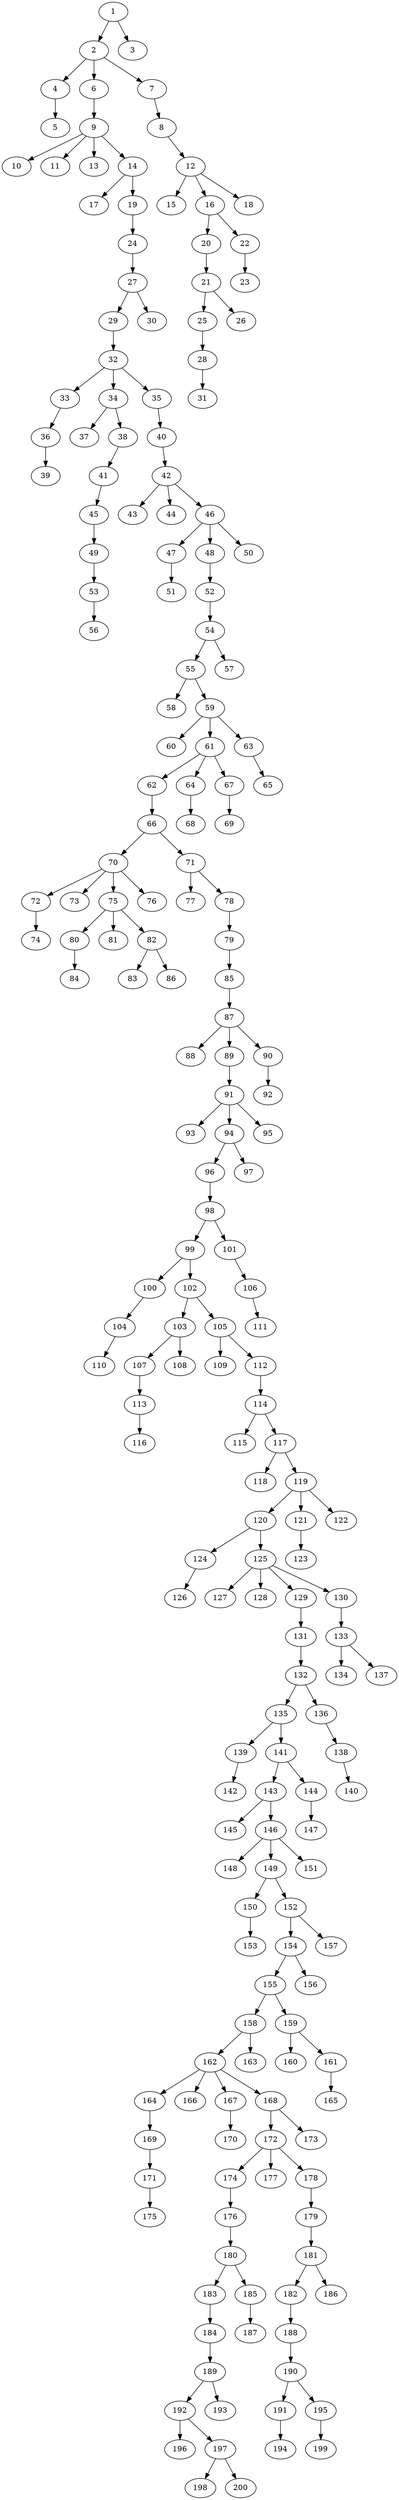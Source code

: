 // DAG automatically generated by daggen at Wed Apr 12 12:23:20 2017
// ./daggen --dot -n 200 --jump=3 --fat=0.2 --regularity=0.4 --density=0.4 
digraph G {
  1 [size="586036068135", alpha="0.11"]
  1 -> 2 [size ="411041792"]
  1 -> 3 [size ="411041792"]
  2 [size="231928233984", alpha="0.04"]
  2 -> 4 [size ="301989888"]
  2 -> 6 [size ="301989888"]
  2 -> 7 [size ="301989888"]
  3 [size="231928233984", alpha="0.03"]
  4 [size="9137786109", alpha="0.18"]
  4 -> 5 [size ="679477248"]
  5 [size="2523547506", alpha="0.03"]
  6 [size="8589934592", alpha="0.04"]
  6 -> 9 [size ="33554432"]
  7 [size="1975491932", alpha="0.05"]
  7 -> 8 [size ="33554432"]
  8 [size="8589934592", alpha="0.12"]
  8 -> 12 [size ="33554432"]
  9 [size="22372273158", alpha="0.03"]
  9 -> 10 [size ="536870912"]
  9 -> 11 [size ="536870912"]
  9 -> 13 [size ="536870912"]
  9 -> 14 [size ="536870912"]
  10 [size="231928233984", alpha="0.00"]
  11 [size="8589934592", alpha="0.17"]
  12 [size="68719476736", alpha="0.11"]
  12 -> 15 [size ="134217728"]
  12 -> 16 [size ="134217728"]
  12 -> 18 [size ="134217728"]
  13 [size="6726779414", alpha="0.10"]
  14 [size="2180422455", alpha="0.09"]
  14 -> 17 [size ="209715200"]
  14 -> 19 [size ="209715200"]
  15 [size="943995791241", alpha="0.20"]
  16 [size="18298162184", alpha="0.03"]
  16 -> 20 [size ="301989888"]
  16 -> 22 [size ="301989888"]
  17 [size="15600145312", alpha="0.01"]
  18 [size="24571190844", alpha="0.16"]
  19 [size="388074443590", alpha="0.03"]
  19 -> 24 [size ="679477248"]
  20 [size="231928233984", alpha="0.18"]
  20 -> 21 [size ="301989888"]
  21 [size="503848836846", alpha="0.05"]
  21 -> 25 [size ="679477248"]
  21 -> 26 [size ="679477248"]
  22 [size="134217728000", alpha="0.07"]
  22 -> 23 [size ="209715200"]
  23 [size="17166806570", alpha="0.03"]
  24 [size="12840660554", alpha="0.18"]
  24 -> 27 [size ="209715200"]
  25 [size="549755813888", alpha="0.10"]
  25 -> 28 [size ="536870912"]
  26 [size="68719476736", alpha="0.03"]
  27 [size="204928571256", alpha="0.15"]
  27 -> 29 [size ="134217728"]
  27 -> 30 [size ="134217728"]
  28 [size="134217728000", alpha="0.05"]
  28 -> 31 [size ="209715200"]
  29 [size="1125448224", alpha="0.14"]
  29 -> 32 [size ="134217728"]
  30 [size="15617694848", alpha="0.15"]
  31 [size="12619592205", alpha="0.01"]
  32 [size="101348044603", alpha="0.02"]
  32 -> 33 [size ="209715200"]
  32 -> 34 [size ="209715200"]
  32 -> 35 [size ="209715200"]
  33 [size="1037411956854", alpha="0.03"]
  33 -> 36 [size ="679477248"]
  34 [size="1325707620123", alpha="0.04"]
  34 -> 37 [size ="838860800"]
  34 -> 38 [size ="838860800"]
  35 [size="1073741824000", alpha="0.06"]
  35 -> 40 [size ="838860800"]
  36 [size="293386533968", alpha="0.17"]
  36 -> 39 [size ="301989888"]
  37 [size="81768078872", alpha="0.13"]
  38 [size="68719476736", alpha="0.19"]
  38 -> 41 [size ="134217728"]
  39 [size="1073741824000", alpha="0.07"]
  40 [size="450568639940", alpha="0.06"]
  40 -> 42 [size ="301989888"]
  41 [size="782757789696", alpha="0.14"]
  41 -> 45 [size ="679477248"]
  42 [size="1148016244106", alpha="0.17"]
  42 -> 43 [size ="838860800"]
  42 -> 44 [size ="838860800"]
  42 -> 46 [size ="838860800"]
  43 [size="11182276915", alpha="0.18"]
  44 [size="247342151873", alpha="0.18"]
  45 [size="12063216526", alpha="0.01"]
  45 -> 49 [size ="536870912"]
  46 [size="1061536617402", alpha="0.17"]
  46 -> 47 [size ="679477248"]
  46 -> 48 [size ="679477248"]
  46 -> 50 [size ="679477248"]
  47 [size="28991029248", alpha="0.13"]
  47 -> 51 [size ="75497472"]
  48 [size="29813354801", alpha="0.14"]
  48 -> 52 [size ="679477248"]
  49 [size="549755813888", alpha="0.12"]
  49 -> 53 [size ="536870912"]
  50 [size="81551825316", alpha="0.12"]
  51 [size="3340656393", alpha="0.09"]
  52 [size="134217728000", alpha="0.02"]
  52 -> 54 [size ="209715200"]
  53 [size="17966713852", alpha="0.07"]
  53 -> 56 [size ="301989888"]
  54 [size="11435120138", alpha="0.01"]
  54 -> 55 [size ="679477248"]
  54 -> 57 [size ="679477248"]
  55 [size="2208213703", alpha="0.00"]
  55 -> 58 [size ="75497472"]
  55 -> 59 [size ="75497472"]
  56 [size="34850274041", alpha="0.14"]
  57 [size="25788954223", alpha="0.08"]
  58 [size="134217728000", alpha="0.11"]
  59 [size="189114589459", alpha="0.16"]
  59 -> 60 [size ="209715200"]
  59 -> 61 [size ="209715200"]
  59 -> 63 [size ="209715200"]
  60 [size="428752149384", alpha="0.04"]
  61 [size="68719476736", alpha="0.03"]
  61 -> 62 [size ="134217728"]
  61 -> 64 [size ="134217728"]
  61 -> 67 [size ="134217728"]
  62 [size="155686749396", alpha="0.07"]
  62 -> 66 [size ="134217728"]
  63 [size="8589934592", alpha="0.02"]
  63 -> 65 [size ="33554432"]
  64 [size="368293445632", alpha="0.15"]
  64 -> 68 [size ="411041792"]
  65 [size="26527189720", alpha="0.13"]
  66 [size="404494028383", alpha="0.07"]
  66 -> 70 [size ="838860800"]
  66 -> 71 [size ="838860800"]
  67 [size="10703318014", alpha="0.08"]
  67 -> 69 [size ="536870912"]
  68 [size="5322919634", alpha="0.19"]
  69 [size="1351012876", alpha="0.08"]
  70 [size="546498984361", alpha="0.20"]
  70 -> 72 [size ="838860800"]
  70 -> 73 [size ="838860800"]
  70 -> 75 [size ="838860800"]
  70 -> 76 [size ="838860800"]
  71 [size="28991029248", alpha="0.16"]
  71 -> 77 [size ="75497472"]
  71 -> 78 [size ="75497472"]
  72 [size="193392906696", alpha="0.10"]
  72 -> 74 [size ="134217728"]
  73 [size="1588837236", alpha="0.20"]
  74 [size="459760261559", alpha="0.11"]
  75 [size="231928233984", alpha="0.03"]
  75 -> 80 [size ="301989888"]
  75 -> 81 [size ="301989888"]
  75 -> 82 [size ="301989888"]
  76 [size="456528697818", alpha="0.16"]
  77 [size="340412427039", alpha="0.14"]
  78 [size="231928233984", alpha="0.14"]
  78 -> 79 [size ="301989888"]
  79 [size="94112544493", alpha="0.09"]
  79 -> 85 [size ="75497472"]
  80 [size="883839866468", alpha="0.16"]
  80 -> 84 [size ="536870912"]
  81 [size="144347254428", alpha="0.11"]
  82 [size="79011586546", alpha="0.18"]
  82 -> 83 [size ="209715200"]
  82 -> 86 [size ="209715200"]
  83 [size="368293445632", alpha="0.05"]
  84 [size="8092255938", alpha="0.12"]
  85 [size="68719476736", alpha="0.16"]
  85 -> 87 [size ="134217728"]
  86 [size="4791195544", alpha="0.07"]
  87 [size="41271016125", alpha="0.11"]
  87 -> 88 [size ="679477248"]
  87 -> 89 [size ="679477248"]
  87 -> 90 [size ="679477248"]
  88 [size="1076985220056", alpha="0.12"]
  89 [size="224349308560", alpha="0.02"]
  89 -> 91 [size ="536870912"]
  90 [size="3637645600", alpha="0.18"]
  90 -> 92 [size ="134217728"]
  91 [size="231928233984", alpha="0.05"]
  91 -> 93 [size ="301989888"]
  91 -> 94 [size ="301989888"]
  91 -> 95 [size ="301989888"]
  92 [size="28991029248", alpha="0.10"]
  93 [size="80010732631", alpha="0.12"]
  94 [size="91453203519", alpha="0.19"]
  94 -> 96 [size ="75497472"]
  94 -> 97 [size ="75497472"]
  95 [size="710227716848", alpha="0.13"]
  96 [size="231928233984", alpha="0.05"]
  96 -> 98 [size ="301989888"]
  97 [size="29067303547", alpha="0.05"]
  98 [size="782757789696", alpha="0.06"]
  98 -> 99 [size ="679477248"]
  98 -> 101 [size ="679477248"]
  99 [size="5708825797", alpha="0.11"]
  99 -> 100 [size ="209715200"]
  99 -> 102 [size ="209715200"]
  100 [size="9318319119", alpha="0.18"]
  100 -> 104 [size ="301989888"]
  101 [size="8429641316", alpha="0.13"]
  101 -> 106 [size ="301989888"]
  102 [size="61170460178", alpha="0.18"]
  102 -> 103 [size ="75497472"]
  102 -> 105 [size ="75497472"]
  103 [size="41209299540", alpha="0.15"]
  103 -> 107 [size ="134217728"]
  103 -> 108 [size ="134217728"]
  104 [size="45380497603", alpha="0.18"]
  104 -> 110 [size ="838860800"]
  105 [size="3578623290", alpha="0.02"]
  105 -> 109 [size ="134217728"]
  105 -> 112 [size ="134217728"]
  106 [size="15499443642", alpha="0.02"]
  106 -> 111 [size ="536870912"]
  107 [size="549755813888", alpha="0.05"]
  107 -> 113 [size ="536870912"]
  108 [size="134217728000", alpha="0.19"]
  109 [size="1536952827", alpha="0.04"]
  110 [size="1430284732", alpha="0.08"]
  111 [size="141456926544", alpha="0.04"]
  112 [size="4243644801", alpha="0.15"]
  112 -> 114 [size ="301989888"]
  113 [size="5531741093", alpha="0.03"]
  113 -> 116 [size ="209715200"]
  114 [size="549755813888", alpha="0.08"]
  114 -> 115 [size ="536870912"]
  114 -> 117 [size ="536870912"]
  115 [size="188563618848", alpha="0.13"]
  116 [size="22035069822", alpha="0.14"]
  117 [size="145605992116", alpha="0.13"]
  117 -> 118 [size ="301989888"]
  117 -> 119 [size ="301989888"]
  118 [size="134217728000", alpha="0.14"]
  119 [size="193215226946", alpha="0.03"]
  119 -> 120 [size ="411041792"]
  119 -> 121 [size ="411041792"]
  119 -> 122 [size ="411041792"]
  120 [size="30776755908", alpha="0.15"]
  120 -> 124 [size ="134217728"]
  120 -> 125 [size ="134217728"]
  121 [size="134217728000", alpha="0.01"]
  121 -> 123 [size ="209715200"]
  122 [size="10435661068", alpha="0.07"]
  123 [size="11266830812", alpha="0.13"]
  124 [size="1073741824000", alpha="0.09"]
  124 -> 126 [size ="838860800"]
  125 [size="782757789696", alpha="0.04"]
  125 -> 127 [size ="679477248"]
  125 -> 128 [size ="679477248"]
  125 -> 129 [size ="679477248"]
  125 -> 130 [size ="679477248"]
  126 [size="2050843145", alpha="0.19"]
  127 [size="6916927263", alpha="0.12"]
  128 [size="1089131456064", alpha="0.03"]
  129 [size="549755813888", alpha="0.16"]
  129 -> 131 [size ="536870912"]
  130 [size="6270466098", alpha="0.07"]
  130 -> 133 [size ="134217728"]
  131 [size="285203108724", alpha="0.15"]
  131 -> 132 [size ="679477248"]
  132 [size="347524551296", alpha="0.12"]
  132 -> 135 [size ="536870912"]
  132 -> 136 [size ="536870912"]
  133 [size="7128298739", alpha="0.16"]
  133 -> 134 [size ="301989888"]
  133 -> 137 [size ="301989888"]
  134 [size="134217728000", alpha="0.14"]
  135 [size="16061477444", alpha="0.05"]
  135 -> 139 [size ="301989888"]
  135 -> 141 [size ="301989888"]
  136 [size="24537044396", alpha="0.09"]
  136 -> 138 [size ="536870912"]
  137 [size="782757789696", alpha="0.04"]
  138 [size="91923354960", alpha="0.03"]
  138 -> 140 [size ="134217728"]
  139 [size="231928233984", alpha="0.05"]
  139 -> 142 [size ="301989888"]
  140 [size="9830913027", alpha="0.07"]
  141 [size="134217728000", alpha="0.16"]
  141 -> 143 [size ="209715200"]
  141 -> 144 [size ="209715200"]
  142 [size="196309924044", alpha="0.15"]
  143 [size="549755813888", alpha="0.10"]
  143 -> 145 [size ="536870912"]
  143 -> 146 [size ="536870912"]
  144 [size="231928233984", alpha="0.08"]
  144 -> 147 [size ="301989888"]
  145 [size="8589934592", alpha="0.08"]
  146 [size="189564084081", alpha="0.02"]
  146 -> 148 [size ="411041792"]
  146 -> 149 [size ="411041792"]
  146 -> 151 [size ="411041792"]
  147 [size="549755813888", alpha="0.10"]
  148 [size="200294462299", alpha="0.20"]
  149 [size="226305142442", alpha="0.03"]
  149 -> 150 [size ="679477248"]
  149 -> 152 [size ="679477248"]
  150 [size="879228521", alpha="0.16"]
  150 -> 153 [size ="33554432"]
  151 [size="28991029248", alpha="0.14"]
  152 [size="113557741747", alpha="0.10"]
  152 -> 154 [size ="209715200"]
  152 -> 157 [size ="209715200"]
  153 [size="15313831850", alpha="0.01"]
  154 [size="1073741824000", alpha="0.13"]
  154 -> 155 [size ="838860800"]
  154 -> 156 [size ="838860800"]
  155 [size="28538294888", alpha="0.11"]
  155 -> 158 [size ="838860800"]
  155 -> 159 [size ="838860800"]
  156 [size="4317035294", alpha="0.10"]
  157 [size="48062467604", alpha="0.03"]
  158 [size="549755813888", alpha="0.17"]
  158 -> 162 [size ="536870912"]
  158 -> 163 [size ="536870912"]
  159 [size="6140439698", alpha="0.18"]
  159 -> 160 [size ="301989888"]
  159 -> 161 [size ="301989888"]
  160 [size="14270842162", alpha="0.19"]
  161 [size="231928233984", alpha="0.08"]
  161 -> 165 [size ="301989888"]
  162 [size="549755813888", alpha="0.13"]
  162 -> 164 [size ="536870912"]
  162 -> 166 [size ="536870912"]
  162 -> 167 [size ="536870912"]
  162 -> 168 [size ="536870912"]
  163 [size="231928233984", alpha="0.04"]
  164 [size="165208553016", alpha="0.07"]
  164 -> 169 [size ="134217728"]
  165 [size="28991029248", alpha="0.16"]
  166 [size="607921329556", alpha="0.07"]
  167 [size="282039051944", alpha="0.03"]
  167 -> 170 [size ="536870912"]
  168 [size="949739851690", alpha="0.08"]
  168 -> 172 [size ="838860800"]
  168 -> 173 [size ="838860800"]
  169 [size="6885696182", alpha="0.12"]
  169 -> 171 [size ="679477248"]
  170 [size="40257150400", alpha="0.13"]
  171 [size="8589934592", alpha="0.05"]
  171 -> 175 [size ="33554432"]
  172 [size="5091067966", alpha="0.08"]
  172 -> 174 [size ="134217728"]
  172 -> 177 [size ="134217728"]
  172 -> 178 [size ="134217728"]
  173 [size="11960458431", alpha="0.15"]
  174 [size="22195866475", alpha="0.06"]
  174 -> 176 [size ="411041792"]
  175 [size="979853357", alpha="0.19"]
  176 [size="32695380775", alpha="0.17"]
  176 -> 180 [size ="838860800"]
  177 [size="6247846649", alpha="0.14"]
  178 [size="1075291035989", alpha="0.20"]
  178 -> 179 [size ="838860800"]
  179 [size="1404978158", alpha="0.09"]
  179 -> 181 [size ="75497472"]
  180 [size="549755813888", alpha="0.12"]
  180 -> 183 [size ="536870912"]
  180 -> 185 [size ="536870912"]
  181 [size="6332839846", alpha="0.14"]
  181 -> 182 [size ="33554432"]
  181 -> 186 [size ="33554432"]
  182 [size="22853443994", alpha="0.17"]
  182 -> 188 [size ="679477248"]
  183 [size="782757789696", alpha="0.17"]
  183 -> 184 [size ="679477248"]
  184 [size="8589934592", alpha="0.13"]
  184 -> 189 [size ="33554432"]
  185 [size="68719476736", alpha="0.05"]
  185 -> 187 [size ="134217728"]
  186 [size="782757789696", alpha="0.01"]
  187 [size="654699686809", alpha="0.12"]
  188 [size="147255179387", alpha="0.10"]
  188 -> 190 [size ="209715200"]
  189 [size="134217728000", alpha="0.04"]
  189 -> 192 [size ="209715200"]
  189 -> 193 [size ="209715200"]
  190 [size="1073741824000", alpha="0.17"]
  190 -> 191 [size ="838860800"]
  190 -> 195 [size ="838860800"]
  191 [size="821876711032", alpha="0.16"]
  191 -> 194 [size ="536870912"]
  192 [size="20624261972", alpha="0.08"]
  192 -> 196 [size ="33554432"]
  192 -> 197 [size ="33554432"]
  193 [size="404176872979", alpha="0.07"]
  194 [size="17368420122", alpha="0.08"]
  195 [size="134217728000", alpha="0.16"]
  195 -> 199 [size ="209715200"]
  196 [size="99110465287", alpha="0.14"]
  197 [size="19836848056", alpha="0.15"]
  197 -> 198 [size ="536870912"]
  197 -> 200 [size ="536870912"]
  198 [size="112321249144", alpha="0.10"]
  199 [size="16886628134", alpha="0.20"]
  200 [size="537472874500", alpha="0.02"]
}
